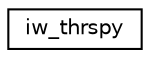 digraph G
{
  edge [fontname="Helvetica",fontsize="10",labelfontname="Helvetica",labelfontsize="10"];
  node [fontname="Helvetica",fontsize="10",shape=record];
  rankdir="LR";
  Node1 [label="iw_thrspy",height=0.2,width=0.4,color="black", fillcolor="white", style="filled",URL="$structiw__thrspy.html"];
}
